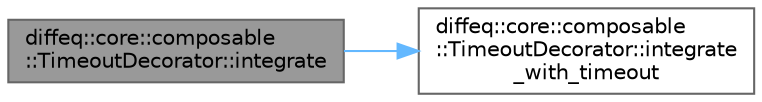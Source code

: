 digraph "diffeq::core::composable::TimeoutDecorator::integrate"
{
 // LATEX_PDF_SIZE
  bgcolor="transparent";
  edge [fontname=Helvetica,fontsize=10,labelfontname=Helvetica,labelfontsize=10];
  node [fontname=Helvetica,fontsize=10,shape=box,height=0.2,width=0.4];
  rankdir="LR";
  Node1 [id="Node000001",label="diffeq::core::composable\l::TimeoutDecorator::integrate",height=0.2,width=0.4,color="gray40", fillcolor="grey60", style="filled", fontcolor="black",tooltip="Override standard integrate to use timeout protection."];
  Node1 -> Node2 [id="edge1_Node000001_Node000002",color="steelblue1",style="solid",tooltip=" "];
  Node2 [id="Node000002",label="diffeq::core::composable\l::TimeoutDecorator::integrate\l_with_timeout",height=0.2,width=0.4,color="grey40", fillcolor="white", style="filled",URL="$classdiffeq_1_1core_1_1composable_1_1_timeout_decorator.html#ab1d76fa1dbb957d4a1c007ab401cd876",tooltip="Main timeout-protected integration method."];
}

